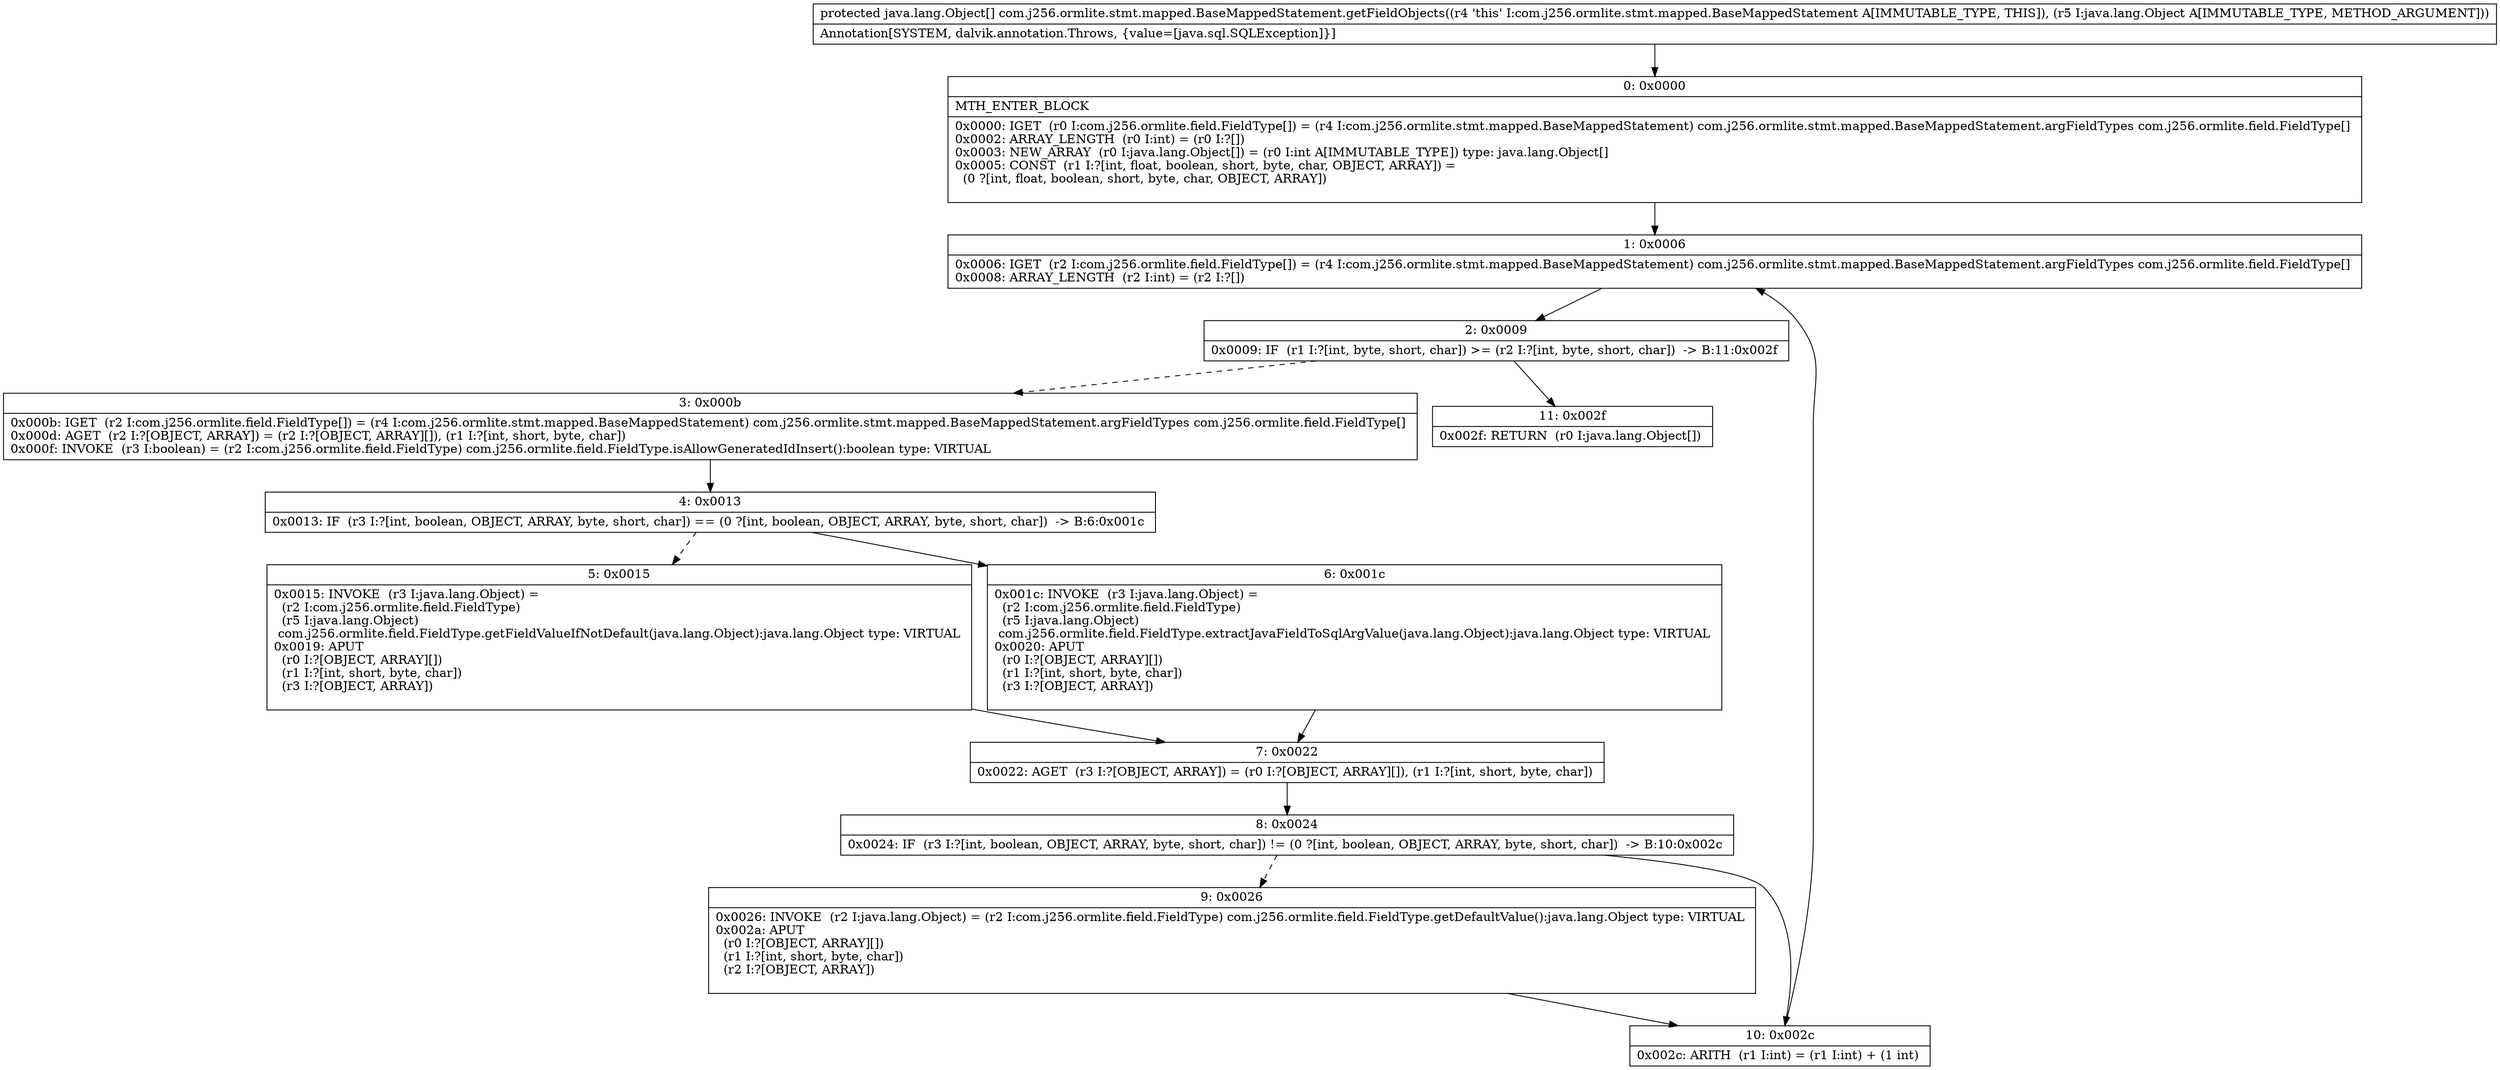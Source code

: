 digraph "CFG forcom.j256.ormlite.stmt.mapped.BaseMappedStatement.getFieldObjects(Ljava\/lang\/Object;)[Ljava\/lang\/Object;" {
Node_0 [shape=record,label="{0\:\ 0x0000|MTH_ENTER_BLOCK\l|0x0000: IGET  (r0 I:com.j256.ormlite.field.FieldType[]) = (r4 I:com.j256.ormlite.stmt.mapped.BaseMappedStatement) com.j256.ormlite.stmt.mapped.BaseMappedStatement.argFieldTypes com.j256.ormlite.field.FieldType[] \l0x0002: ARRAY_LENGTH  (r0 I:int) = (r0 I:?[]) \l0x0003: NEW_ARRAY  (r0 I:java.lang.Object[]) = (r0 I:int A[IMMUTABLE_TYPE]) type: java.lang.Object[] \l0x0005: CONST  (r1 I:?[int, float, boolean, short, byte, char, OBJECT, ARRAY]) = \l  (0 ?[int, float, boolean, short, byte, char, OBJECT, ARRAY])\l \l}"];
Node_1 [shape=record,label="{1\:\ 0x0006|0x0006: IGET  (r2 I:com.j256.ormlite.field.FieldType[]) = (r4 I:com.j256.ormlite.stmt.mapped.BaseMappedStatement) com.j256.ormlite.stmt.mapped.BaseMappedStatement.argFieldTypes com.j256.ormlite.field.FieldType[] \l0x0008: ARRAY_LENGTH  (r2 I:int) = (r2 I:?[]) \l}"];
Node_2 [shape=record,label="{2\:\ 0x0009|0x0009: IF  (r1 I:?[int, byte, short, char]) \>= (r2 I:?[int, byte, short, char])  \-\> B:11:0x002f \l}"];
Node_3 [shape=record,label="{3\:\ 0x000b|0x000b: IGET  (r2 I:com.j256.ormlite.field.FieldType[]) = (r4 I:com.j256.ormlite.stmt.mapped.BaseMappedStatement) com.j256.ormlite.stmt.mapped.BaseMappedStatement.argFieldTypes com.j256.ormlite.field.FieldType[] \l0x000d: AGET  (r2 I:?[OBJECT, ARRAY]) = (r2 I:?[OBJECT, ARRAY][]), (r1 I:?[int, short, byte, char]) \l0x000f: INVOKE  (r3 I:boolean) = (r2 I:com.j256.ormlite.field.FieldType) com.j256.ormlite.field.FieldType.isAllowGeneratedIdInsert():boolean type: VIRTUAL \l}"];
Node_4 [shape=record,label="{4\:\ 0x0013|0x0013: IF  (r3 I:?[int, boolean, OBJECT, ARRAY, byte, short, char]) == (0 ?[int, boolean, OBJECT, ARRAY, byte, short, char])  \-\> B:6:0x001c \l}"];
Node_5 [shape=record,label="{5\:\ 0x0015|0x0015: INVOKE  (r3 I:java.lang.Object) = \l  (r2 I:com.j256.ormlite.field.FieldType)\l  (r5 I:java.lang.Object)\l com.j256.ormlite.field.FieldType.getFieldValueIfNotDefault(java.lang.Object):java.lang.Object type: VIRTUAL \l0x0019: APUT  \l  (r0 I:?[OBJECT, ARRAY][])\l  (r1 I:?[int, short, byte, char])\l  (r3 I:?[OBJECT, ARRAY])\l \l}"];
Node_6 [shape=record,label="{6\:\ 0x001c|0x001c: INVOKE  (r3 I:java.lang.Object) = \l  (r2 I:com.j256.ormlite.field.FieldType)\l  (r5 I:java.lang.Object)\l com.j256.ormlite.field.FieldType.extractJavaFieldToSqlArgValue(java.lang.Object):java.lang.Object type: VIRTUAL \l0x0020: APUT  \l  (r0 I:?[OBJECT, ARRAY][])\l  (r1 I:?[int, short, byte, char])\l  (r3 I:?[OBJECT, ARRAY])\l \l}"];
Node_7 [shape=record,label="{7\:\ 0x0022|0x0022: AGET  (r3 I:?[OBJECT, ARRAY]) = (r0 I:?[OBJECT, ARRAY][]), (r1 I:?[int, short, byte, char]) \l}"];
Node_8 [shape=record,label="{8\:\ 0x0024|0x0024: IF  (r3 I:?[int, boolean, OBJECT, ARRAY, byte, short, char]) != (0 ?[int, boolean, OBJECT, ARRAY, byte, short, char])  \-\> B:10:0x002c \l}"];
Node_9 [shape=record,label="{9\:\ 0x0026|0x0026: INVOKE  (r2 I:java.lang.Object) = (r2 I:com.j256.ormlite.field.FieldType) com.j256.ormlite.field.FieldType.getDefaultValue():java.lang.Object type: VIRTUAL \l0x002a: APUT  \l  (r0 I:?[OBJECT, ARRAY][])\l  (r1 I:?[int, short, byte, char])\l  (r2 I:?[OBJECT, ARRAY])\l \l}"];
Node_10 [shape=record,label="{10\:\ 0x002c|0x002c: ARITH  (r1 I:int) = (r1 I:int) + (1 int) \l}"];
Node_11 [shape=record,label="{11\:\ 0x002f|0x002f: RETURN  (r0 I:java.lang.Object[]) \l}"];
MethodNode[shape=record,label="{protected java.lang.Object[] com.j256.ormlite.stmt.mapped.BaseMappedStatement.getFieldObjects((r4 'this' I:com.j256.ormlite.stmt.mapped.BaseMappedStatement A[IMMUTABLE_TYPE, THIS]), (r5 I:java.lang.Object A[IMMUTABLE_TYPE, METHOD_ARGUMENT]))  | Annotation[SYSTEM, dalvik.annotation.Throws, \{value=[java.sql.SQLException]\}]\l}"];
MethodNode -> Node_0;
Node_0 -> Node_1;
Node_1 -> Node_2;
Node_2 -> Node_3[style=dashed];
Node_2 -> Node_11;
Node_3 -> Node_4;
Node_4 -> Node_5[style=dashed];
Node_4 -> Node_6;
Node_5 -> Node_7;
Node_6 -> Node_7;
Node_7 -> Node_8;
Node_8 -> Node_9[style=dashed];
Node_8 -> Node_10;
Node_9 -> Node_10;
Node_10 -> Node_1;
}

